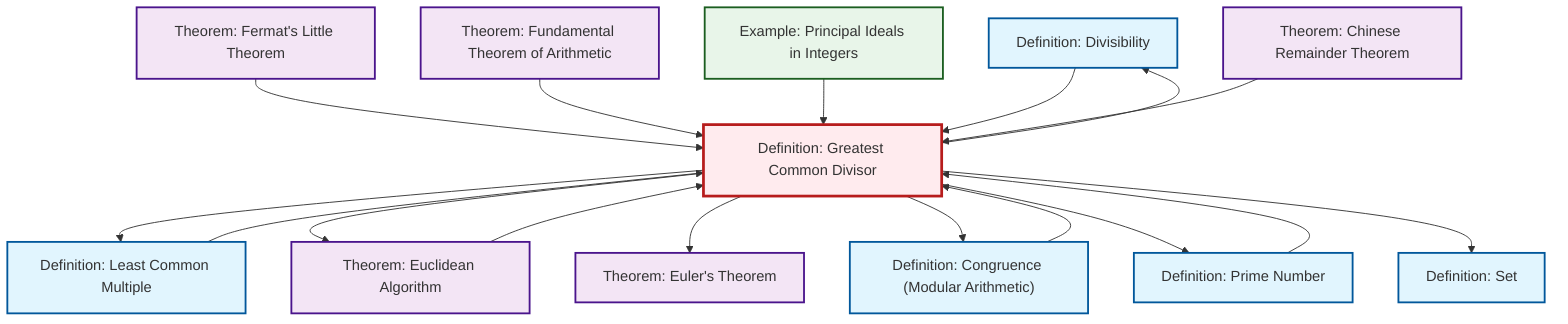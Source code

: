 graph TD
    classDef definition fill:#e1f5fe,stroke:#01579b,stroke-width:2px
    classDef theorem fill:#f3e5f5,stroke:#4a148c,stroke-width:2px
    classDef axiom fill:#fff3e0,stroke:#e65100,stroke-width:2px
    classDef example fill:#e8f5e9,stroke:#1b5e20,stroke-width:2px
    classDef current fill:#ffebee,stroke:#b71c1c,stroke-width:3px
    def-divisibility["Definition: Divisibility"]:::definition
    def-congruence["Definition: Congruence (Modular Arithmetic)"]:::definition
    def-prime["Definition: Prime Number"]:::definition
    thm-chinese-remainder["Theorem: Chinese Remainder Theorem"]:::theorem
    thm-fermat-little["Theorem: Fermat's Little Theorem"]:::theorem
    thm-fundamental-arithmetic["Theorem: Fundamental Theorem of Arithmetic"]:::theorem
    def-lcm["Definition: Least Common Multiple"]:::definition
    def-set["Definition: Set"]:::definition
    thm-euclidean-algorithm["Theorem: Euclidean Algorithm"]:::theorem
    ex-principal-ideal["Example: Principal Ideals in Integers"]:::example
    def-gcd["Definition: Greatest Common Divisor"]:::definition
    thm-euler["Theorem: Euler's Theorem"]:::theorem
    thm-fermat-little --> def-gcd
    def-gcd --> def-lcm
    def-gcd --> def-divisibility
    thm-fundamental-arithmetic --> def-gcd
    def-prime --> def-gcd
    ex-principal-ideal --> def-gcd
    def-gcd --> thm-euclidean-algorithm
    def-gcd --> thm-euler
    def-gcd --> def-congruence
    def-divisibility --> def-gcd
    def-gcd --> def-prime
    def-lcm --> def-gcd
    def-gcd --> def-set
    thm-chinese-remainder --> def-gcd
    def-congruence --> def-gcd
    thm-euclidean-algorithm --> def-gcd
    class def-gcd current